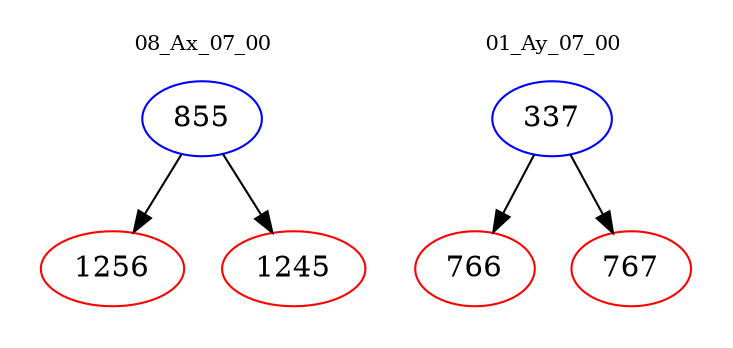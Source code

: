 digraph{
subgraph cluster_0 {
color = white
label = "08_Ax_07_00";
fontsize=10;
T0_855 [label="855", color="blue"]
T0_855 -> T0_1256 [color="black"]
T0_1256 [label="1256", color="red"]
T0_855 -> T0_1245 [color="black"]
T0_1245 [label="1245", color="red"]
}
subgraph cluster_1 {
color = white
label = "01_Ay_07_00";
fontsize=10;
T1_337 [label="337", color="blue"]
T1_337 -> T1_766 [color="black"]
T1_766 [label="766", color="red"]
T1_337 -> T1_767 [color="black"]
T1_767 [label="767", color="red"]
}
}
